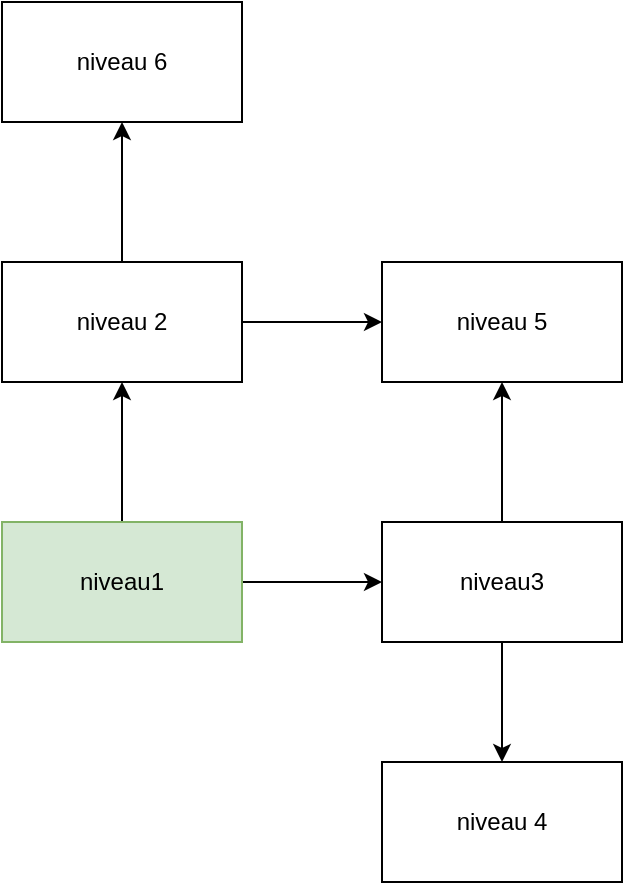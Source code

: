 <mxfile version="21.3.2" type="device">
  <diagram name="Page-1" id="RsMS8QSSxSxnbYEWeU_v">
    <mxGraphModel dx="1434" dy="698" grid="1" gridSize="10" guides="1" tooltips="1" connect="1" arrows="1" fold="1" page="1" pageScale="1" pageWidth="827" pageHeight="1169" math="0" shadow="0">
      <root>
        <mxCell id="0" />
        <mxCell id="1" parent="0" />
        <mxCell id="NpLKaIgEEGZU8cGjpdqF-5" style="edgeStyle=orthogonalEdgeStyle;rounded=0;orthogonalLoop=1;jettySize=auto;html=1;entryX=0.5;entryY=1;entryDx=0;entryDy=0;" edge="1" parent="1" source="NpLKaIgEEGZU8cGjpdqF-3" target="NpLKaIgEEGZU8cGjpdqF-4">
          <mxGeometry relative="1" as="geometry" />
        </mxCell>
        <mxCell id="NpLKaIgEEGZU8cGjpdqF-7" style="edgeStyle=orthogonalEdgeStyle;rounded=0;orthogonalLoop=1;jettySize=auto;html=1;exitX=1;exitY=0.5;exitDx=0;exitDy=0;entryX=0;entryY=0.5;entryDx=0;entryDy=0;" edge="1" parent="1" source="NpLKaIgEEGZU8cGjpdqF-3" target="NpLKaIgEEGZU8cGjpdqF-6">
          <mxGeometry relative="1" as="geometry" />
        </mxCell>
        <mxCell id="NpLKaIgEEGZU8cGjpdqF-3" value="niveau1" style="rounded=0;whiteSpace=wrap;html=1;fillColor=#d5e8d4;strokeColor=#82b366;" vertex="1" parent="1">
          <mxGeometry x="350" y="330" width="120" height="60" as="geometry" />
        </mxCell>
        <mxCell id="NpLKaIgEEGZU8cGjpdqF-9" style="edgeStyle=orthogonalEdgeStyle;rounded=0;orthogonalLoop=1;jettySize=auto;html=1;exitX=0.5;exitY=0;exitDx=0;exitDy=0;entryX=0.5;entryY=1;entryDx=0;entryDy=0;" edge="1" parent="1" source="NpLKaIgEEGZU8cGjpdqF-4" target="NpLKaIgEEGZU8cGjpdqF-8">
          <mxGeometry relative="1" as="geometry" />
        </mxCell>
        <mxCell id="NpLKaIgEEGZU8cGjpdqF-14" style="edgeStyle=orthogonalEdgeStyle;rounded=0;orthogonalLoop=1;jettySize=auto;html=1;exitX=1;exitY=0.5;exitDx=0;exitDy=0;entryX=0;entryY=0.5;entryDx=0;entryDy=0;" edge="1" parent="1" source="NpLKaIgEEGZU8cGjpdqF-4" target="NpLKaIgEEGZU8cGjpdqF-10">
          <mxGeometry relative="1" as="geometry" />
        </mxCell>
        <mxCell id="NpLKaIgEEGZU8cGjpdqF-4" value="niveau 2" style="rounded=0;whiteSpace=wrap;html=1;" vertex="1" parent="1">
          <mxGeometry x="350" y="200" width="120" height="60" as="geometry" />
        </mxCell>
        <mxCell id="NpLKaIgEEGZU8cGjpdqF-12" style="edgeStyle=orthogonalEdgeStyle;rounded=0;orthogonalLoop=1;jettySize=auto;html=1;exitX=0.5;exitY=1;exitDx=0;exitDy=0;entryX=0.5;entryY=0;entryDx=0;entryDy=0;" edge="1" parent="1" source="NpLKaIgEEGZU8cGjpdqF-6" target="NpLKaIgEEGZU8cGjpdqF-11">
          <mxGeometry relative="1" as="geometry" />
        </mxCell>
        <mxCell id="NpLKaIgEEGZU8cGjpdqF-13" style="edgeStyle=orthogonalEdgeStyle;rounded=0;orthogonalLoop=1;jettySize=auto;html=1;exitX=0.5;exitY=0;exitDx=0;exitDy=0;entryX=0.5;entryY=1;entryDx=0;entryDy=0;" edge="1" parent="1" source="NpLKaIgEEGZU8cGjpdqF-6" target="NpLKaIgEEGZU8cGjpdqF-10">
          <mxGeometry relative="1" as="geometry" />
        </mxCell>
        <mxCell id="NpLKaIgEEGZU8cGjpdqF-6" value="niveau3" style="rounded=0;whiteSpace=wrap;html=1;" vertex="1" parent="1">
          <mxGeometry x="540" y="330" width="120" height="60" as="geometry" />
        </mxCell>
        <mxCell id="NpLKaIgEEGZU8cGjpdqF-8" value="niveau 6" style="rounded=0;whiteSpace=wrap;html=1;" vertex="1" parent="1">
          <mxGeometry x="350" y="70" width="120" height="60" as="geometry" />
        </mxCell>
        <mxCell id="NpLKaIgEEGZU8cGjpdqF-10" value="niveau 5" style="rounded=0;whiteSpace=wrap;html=1;" vertex="1" parent="1">
          <mxGeometry x="540" y="200" width="120" height="60" as="geometry" />
        </mxCell>
        <mxCell id="NpLKaIgEEGZU8cGjpdqF-11" value="niveau 4" style="rounded=0;whiteSpace=wrap;html=1;" vertex="1" parent="1">
          <mxGeometry x="540" y="450" width="120" height="60" as="geometry" />
        </mxCell>
      </root>
    </mxGraphModel>
  </diagram>
</mxfile>
